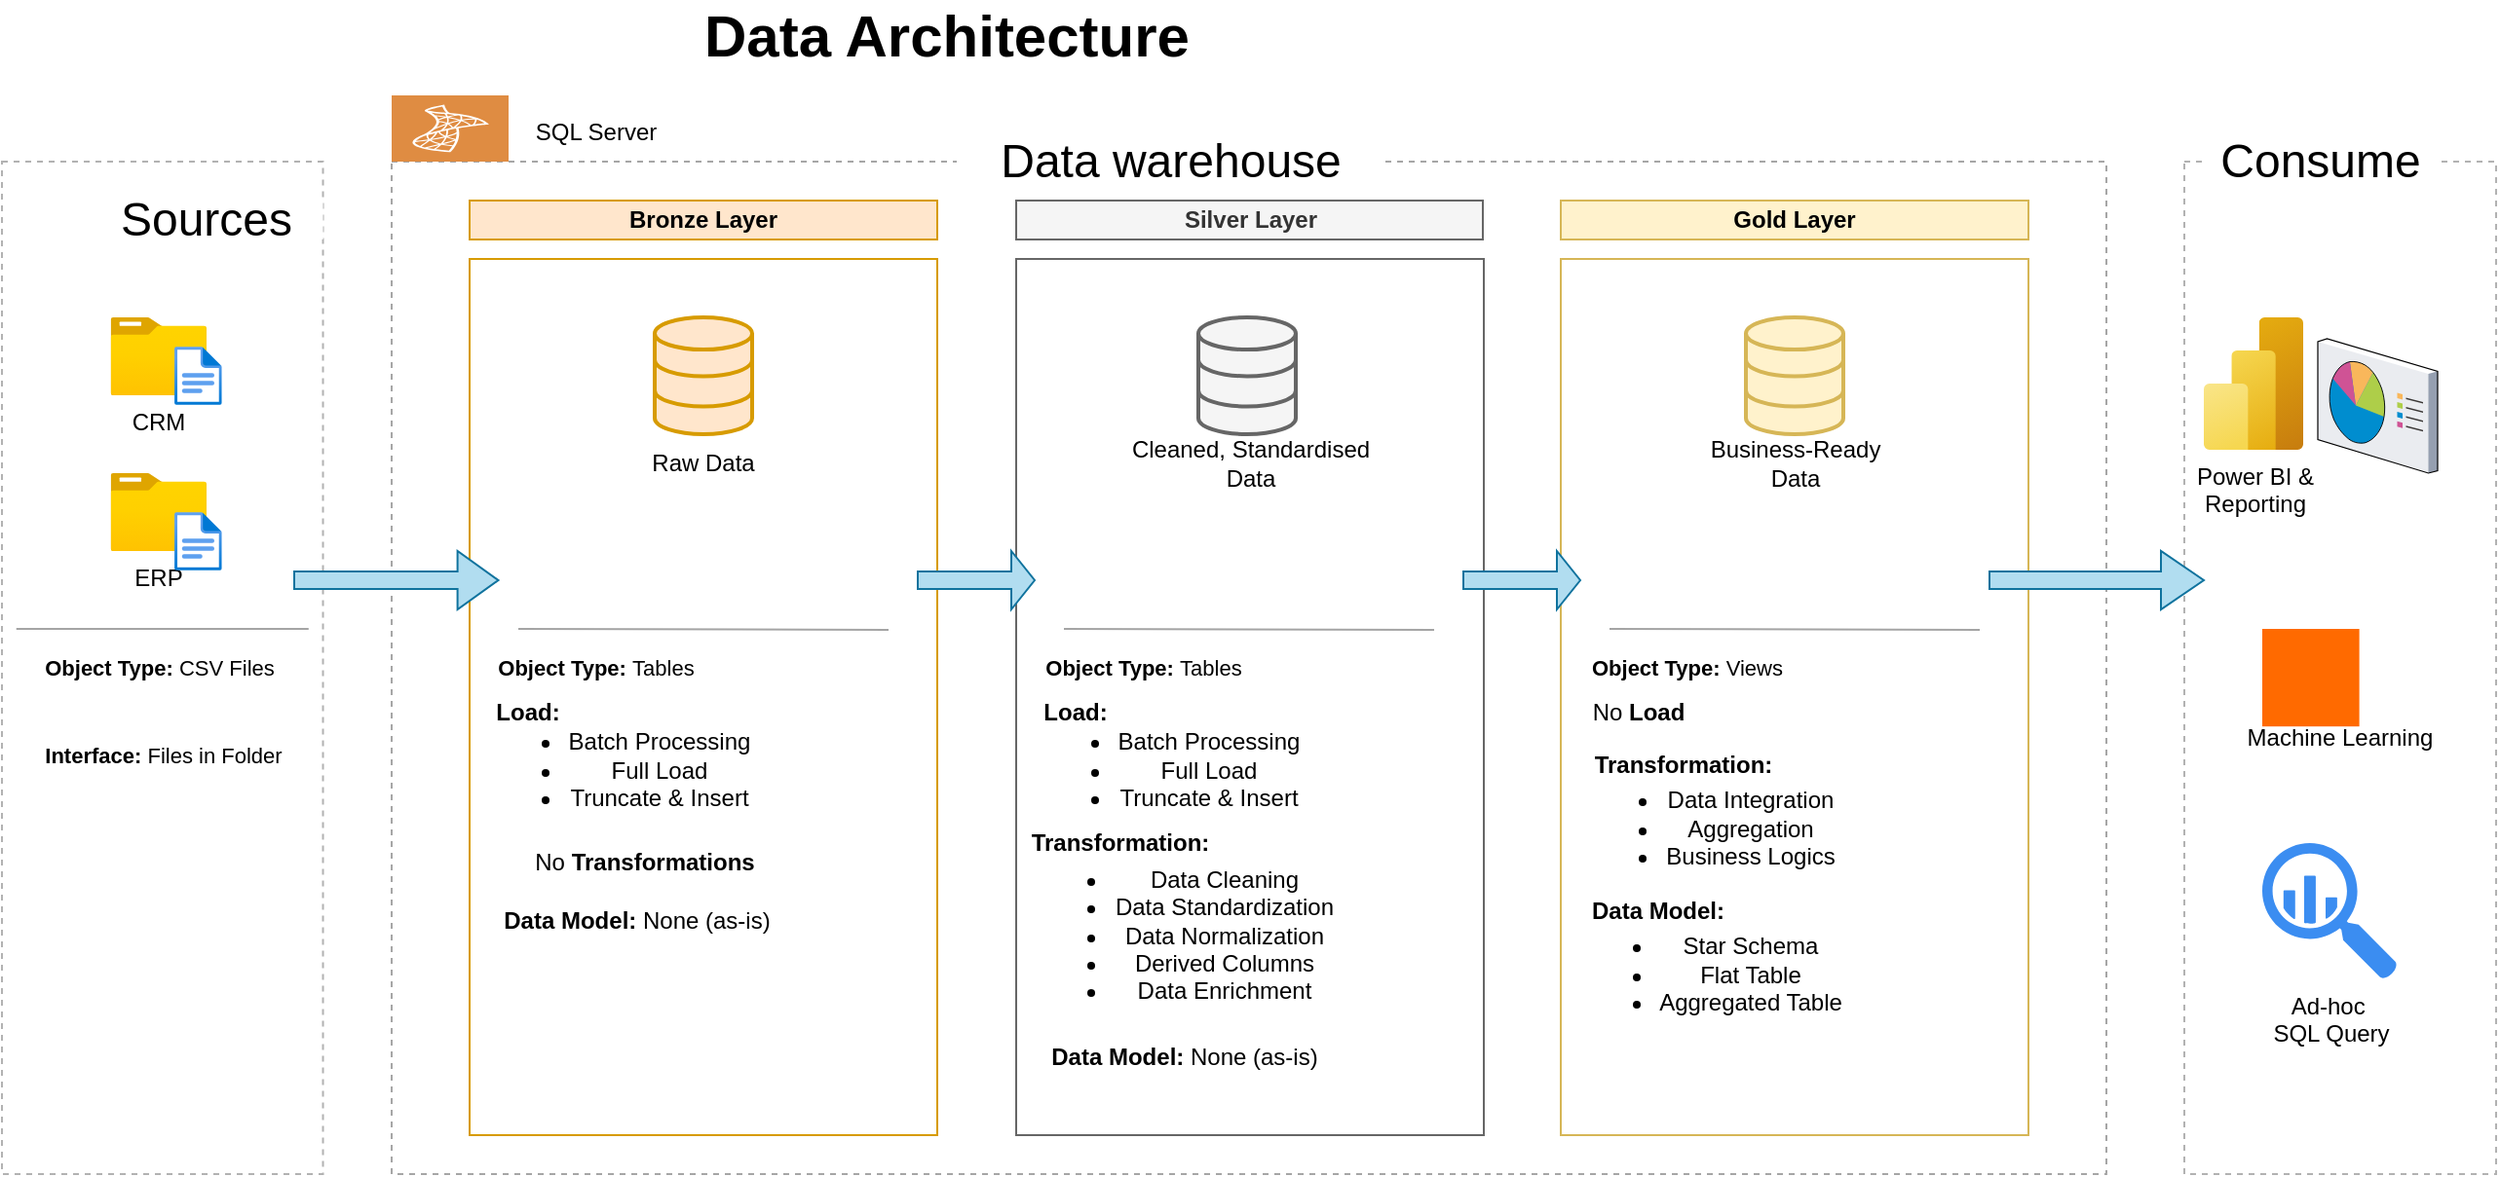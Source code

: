 <mxfile version="28.1.2">
  <diagram name="Page-1" id="1v9y9RYPtQIX7lsZfYlW">
    <mxGraphModel dx="2722" dy="1138" grid="1" gridSize="10" guides="1" tooltips="1" connect="1" arrows="1" fold="1" page="1" pageScale="1" pageWidth="827" pageHeight="1169" math="0" shadow="0">
      <root>
        <mxCell id="0" />
        <mxCell id="1" parent="0" />
        <mxCell id="YyTxWso4TUa3Zfor6lMz-1" value="" style="rounded=0;whiteSpace=wrap;html=1;fillColor=none;dashed=1;strokeColor=#B2B2B2;" parent="1" vertex="1">
          <mxGeometry x="-199.99" y="120" width="164.75" height="520" as="geometry" />
        </mxCell>
        <mxCell id="YyTxWso4TUa3Zfor6lMz-2" value="Sources" style="rounded=0;whiteSpace=wrap;html=1;fontSize=24;strokeColor=none;" parent="1" vertex="1">
          <mxGeometry x="-155.25" y="140" width="120" height="20" as="geometry" />
        </mxCell>
        <mxCell id="YyTxWso4TUa3Zfor6lMz-3" value="" style="rounded=0;whiteSpace=wrap;html=1;fillColor=none;dashed=1;strokeColor=#A6A6A6;" parent="1" vertex="1">
          <mxGeometry y="120" width="880" height="520" as="geometry" />
        </mxCell>
        <mxCell id="YyTxWso4TUa3Zfor6lMz-4" value="&lt;br&gt;&lt;br&gt;&lt;br&gt;&lt;br&gt;&lt;br&gt;Machine Learning" style="rounded=0;whiteSpace=wrap;html=1;fillColor=none;dashed=1;strokeColor=#B2B2B2;" parent="1" vertex="1">
          <mxGeometry x="920" y="120" width="160" height="520" as="geometry" />
        </mxCell>
        <mxCell id="YyTxWso4TUa3Zfor6lMz-5" value="Data warehouse" style="rounded=0;whiteSpace=wrap;html=1;fontSize=24;strokeColor=none;" parent="1" vertex="1">
          <mxGeometry x="290" y="110" width="220" height="20" as="geometry" />
        </mxCell>
        <mxCell id="YyTxWso4TUa3Zfor6lMz-6" value="Consume" style="rounded=0;whiteSpace=wrap;html=1;fontSize=24;strokeColor=none;" parent="1" vertex="1">
          <mxGeometry x="930" y="110" width="120" height="20" as="geometry" />
        </mxCell>
        <mxCell id="YyTxWso4TUa3Zfor6lMz-7" value="&lt;b&gt;Bronze Layer&lt;/b&gt;" style="rounded=0;whiteSpace=wrap;html=1;fillColor=#ffe6cc;strokeColor=#d79b00;" parent="1" vertex="1">
          <mxGeometry x="40" y="140" width="240" height="20" as="geometry" />
        </mxCell>
        <mxCell id="YyTxWso4TUa3Zfor6lMz-8" value="" style="rounded=0;whiteSpace=wrap;html=1;fillColor=none;strokeColor=#d79b00;" parent="1" vertex="1">
          <mxGeometry x="40" y="170" width="240" height="450" as="geometry" />
        </mxCell>
        <mxCell id="YyTxWso4TUa3Zfor6lMz-9" value="&lt;b&gt;Silver Layer&lt;/b&gt;" style="rounded=0;whiteSpace=wrap;html=1;fillColor=#f5f5f5;strokeColor=#666666;fontColor=#333333;" parent="1" vertex="1">
          <mxGeometry x="320.5" y="140" width="239.5" height="20" as="geometry" />
        </mxCell>
        <mxCell id="YyTxWso4TUa3Zfor6lMz-10" value="" style="rounded=0;whiteSpace=wrap;html=1;fillColor=none;strokeColor=#666666;fontColor=#333333;" parent="1" vertex="1">
          <mxGeometry x="320.5" y="170" width="240" height="450" as="geometry" />
        </mxCell>
        <mxCell id="YyTxWso4TUa3Zfor6lMz-11" value="&lt;b&gt;Gold Layer&lt;/b&gt;" style="rounded=0;whiteSpace=wrap;html=1;fillColor=#fff2cc;strokeColor=#d6b656;" parent="1" vertex="1">
          <mxGeometry x="600" y="140" width="240" height="20" as="geometry" />
        </mxCell>
        <mxCell id="YyTxWso4TUa3Zfor6lMz-12" value="" style="rounded=0;whiteSpace=wrap;html=1;fillColor=none;strokeColor=#d6b656;" parent="1" vertex="1">
          <mxGeometry x="600" y="170" width="240" height="450" as="geometry" />
        </mxCell>
        <mxCell id="YyTxWso4TUa3Zfor6lMz-14" value="CRM&lt;div&gt;&lt;br&gt;&lt;/div&gt;" style="image;aspect=fixed;html=1;points=[];align=center;fontSize=12;image=img/lib/azure2/general/Folder_Blank.svg;" parent="1" vertex="1">
          <mxGeometry x="-144.25" y="200" width="49.29" height="40" as="geometry" />
        </mxCell>
        <mxCell id="YyTxWso4TUa3Zfor6lMz-15" value="" style="image;aspect=fixed;html=1;points=[];align=center;fontSize=12;image=img/lib/azure2/general/File.svg;" parent="1" vertex="1">
          <mxGeometry x="-111.48" y="215" width="24.35" height="30" as="geometry" />
        </mxCell>
        <mxCell id="YyTxWso4TUa3Zfor6lMz-16" value="ERP" style="image;aspect=fixed;html=1;points=[];align=center;fontSize=12;image=img/lib/azure2/general/Folder_Blank.svg;" parent="1" vertex="1">
          <mxGeometry x="-144.25" y="280" width="49.29" height="40" as="geometry" />
        </mxCell>
        <mxCell id="YyTxWso4TUa3Zfor6lMz-21" value="" style="image;aspect=fixed;html=1;points=[];align=center;fontSize=12;image=img/lib/azure2/general/File.svg;" parent="1" vertex="1">
          <mxGeometry x="-111.48" y="300" width="24.35" height="30" as="geometry" />
        </mxCell>
        <mxCell id="YyTxWso4TUa3Zfor6lMz-24" value="&lt;font style=&quot;font-size: 11px;&quot;&gt;&lt;b style=&quot;&quot;&gt;Object Type:&lt;/b&gt; CSV Files&lt;/font&gt;" style="text;html=1;align=center;verticalAlign=middle;whiteSpace=wrap;rounded=0;" parent="1" vertex="1">
          <mxGeometry x="-184.36" y="365" width="129.5" height="30" as="geometry" />
        </mxCell>
        <mxCell id="YyTxWso4TUa3Zfor6lMz-25" value="&lt;font style=&quot;font-size: 11px;&quot;&gt;&lt;b style=&quot;&quot;&gt;Interface:&lt;/b&gt; Files in Folder&lt;/font&gt;" style="text;html=1;align=center;verticalAlign=middle;whiteSpace=wrap;rounded=0;" parent="1" vertex="1">
          <mxGeometry x="-182.37" y="410" width="129.5" height="30" as="geometry" />
        </mxCell>
        <mxCell id="YyTxWso4TUa3Zfor6lMz-26" value="" style="html=1;verticalLabelPosition=bottom;align=center;labelBackgroundColor=#ffffff;verticalAlign=top;strokeWidth=2;strokeColor=#d79b00;shadow=0;dashed=0;shape=mxgraph.ios7.icons.data;fillColor=#ffe6cc;" parent="1" vertex="1">
          <mxGeometry x="135" y="200" width="50" height="60" as="geometry" />
        </mxCell>
        <mxCell id="YyTxWso4TUa3Zfor6lMz-27" value="" style="html=1;verticalLabelPosition=bottom;align=center;labelBackgroundColor=#ffffff;verticalAlign=top;strokeWidth=2;strokeColor=#666666;shadow=0;dashed=0;shape=mxgraph.ios7.icons.data;fillColor=#f5f5f5;fontColor=#333333;" parent="1" vertex="1">
          <mxGeometry x="414" y="200" width="50" height="60" as="geometry" />
        </mxCell>
        <mxCell id="YyTxWso4TUa3Zfor6lMz-28" value="" style="html=1;verticalLabelPosition=bottom;align=center;labelBackgroundColor=#ffffff;verticalAlign=top;strokeWidth=2;strokeColor=#d6b656;shadow=0;dashed=0;shape=mxgraph.ios7.icons.data;fillColor=#fff2cc;" parent="1" vertex="1">
          <mxGeometry x="695" y="200" width="50" height="60" as="geometry" />
        </mxCell>
        <mxCell id="YyTxWso4TUa3Zfor6lMz-29" value="" style="shape=singleArrow;whiteSpace=wrap;html=1;fillColor=#b1ddf0;strokeColor=#10739e;" parent="1" vertex="1">
          <mxGeometry x="-50" y="320" width="104.75" height="30" as="geometry" />
        </mxCell>
        <mxCell id="YyTxWso4TUa3Zfor6lMz-30" value="" style="shape=singleArrow;whiteSpace=wrap;html=1;fillColor=#b1ddf0;strokeColor=#10739e;" parent="1" vertex="1">
          <mxGeometry x="270" y="320" width="60" height="30" as="geometry" />
        </mxCell>
        <mxCell id="YyTxWso4TUa3Zfor6lMz-31" value="" style="shape=singleArrow;whiteSpace=wrap;html=1;fillColor=#b1ddf0;strokeColor=#10739e;" parent="1" vertex="1">
          <mxGeometry x="550" y="320" width="60" height="30" as="geometry" />
        </mxCell>
        <mxCell id="YyTxWso4TUa3Zfor6lMz-32" value="" style="shape=singleArrow;whiteSpace=wrap;html=1;fillColor=#b1ddf0;strokeColor=#10739e;" parent="1" vertex="1">
          <mxGeometry x="820" y="320" width="110" height="30" as="geometry" />
        </mxCell>
        <mxCell id="YyTxWso4TUa3Zfor6lMz-33" value="Raw Data" style="text;html=1;align=center;verticalAlign=middle;whiteSpace=wrap;rounded=0;" parent="1" vertex="1">
          <mxGeometry x="130" y="260" width="60" height="30" as="geometry" />
        </mxCell>
        <mxCell id="YyTxWso4TUa3Zfor6lMz-34" value="Cleaned, Standardised Data" style="text;html=1;align=center;verticalAlign=middle;whiteSpace=wrap;rounded=0;" parent="1" vertex="1">
          <mxGeometry x="375.5" y="260" width="130" height="30" as="geometry" />
        </mxCell>
        <mxCell id="YyTxWso4TUa3Zfor6lMz-35" value="Business-Ready Data" style="text;html=1;align=center;verticalAlign=middle;whiteSpace=wrap;rounded=0;" parent="1" vertex="1">
          <mxGeometry x="667.5" y="260" width="105" height="30" as="geometry" />
        </mxCell>
        <mxCell id="YyTxWso4TUa3Zfor6lMz-36" value="&lt;font style=&quot;font-size: 11px;&quot;&gt;&lt;b style=&quot;&quot;&gt;Object Type:&lt;/b&gt;&amp;nbsp;Tables&lt;/font&gt;" style="text;html=1;align=center;verticalAlign=middle;whiteSpace=wrap;rounded=0;" parent="1" vertex="1">
          <mxGeometry x="40" y="365" width="129.5" height="30" as="geometry" />
        </mxCell>
        <mxCell id="9ogJTAAQSPH0AJ43uOVb-1" value="" style="endArrow=none;html=1;rounded=0;strokeColor=#A4A4A4;" edge="1" parent="1">
          <mxGeometry width="50" height="50" relative="1" as="geometry">
            <mxPoint x="-192.62" y="360" as="sourcePoint" />
            <mxPoint x="-42.62" y="360" as="targetPoint" />
          </mxGeometry>
        </mxCell>
        <mxCell id="9ogJTAAQSPH0AJ43uOVb-2" value="" style="endArrow=none;html=1;rounded=0;strokeColor=#A4A4A4;" edge="1" parent="1">
          <mxGeometry width="50" height="50" relative="1" as="geometry">
            <mxPoint x="65" y="360" as="sourcePoint" />
            <mxPoint x="255" y="360.5" as="targetPoint" />
          </mxGeometry>
        </mxCell>
        <mxCell id="9ogJTAAQSPH0AJ43uOVb-7" value="" style="endArrow=none;html=1;rounded=0;strokeColor=#A4A4A4;" edge="1" parent="1">
          <mxGeometry width="50" height="50" relative="1" as="geometry">
            <mxPoint x="345" y="360" as="sourcePoint" />
            <mxPoint x="535" y="360.5" as="targetPoint" />
          </mxGeometry>
        </mxCell>
        <mxCell id="9ogJTAAQSPH0AJ43uOVb-8" value="" style="endArrow=none;html=1;rounded=0;strokeColor=#A4A4A4;" edge="1" parent="1">
          <mxGeometry width="50" height="50" relative="1" as="geometry">
            <mxPoint x="625" y="360" as="sourcePoint" />
            <mxPoint x="815" y="360.5" as="targetPoint" />
          </mxGeometry>
        </mxCell>
        <mxCell id="9ogJTAAQSPH0AJ43uOVb-9" value="&lt;font style=&quot;font-size: 11px;&quot;&gt;&lt;b style=&quot;&quot;&gt;Object Type:&lt;/b&gt;&amp;nbsp;Tables&lt;/font&gt;" style="text;html=1;align=center;verticalAlign=middle;whiteSpace=wrap;rounded=0;" vertex="1" parent="1">
          <mxGeometry x="320.5" y="365" width="129.5" height="30" as="geometry" />
        </mxCell>
        <mxCell id="9ogJTAAQSPH0AJ43uOVb-10" value="&lt;font style=&quot;font-size: 11px;&quot;&gt;&lt;b style=&quot;&quot;&gt;Object Type:&lt;/b&gt;&amp;nbsp;Views&lt;/font&gt;" style="text;html=1;align=center;verticalAlign=middle;whiteSpace=wrap;rounded=0;" vertex="1" parent="1">
          <mxGeometry x="600" y="365" width="129.5" height="30" as="geometry" />
        </mxCell>
        <mxCell id="9ogJTAAQSPH0AJ43uOVb-11" value="&amp;nbsp;&lt;br&gt;&lt;ul&gt;&lt;li&gt;Batch Processing&lt;/li&gt;&lt;li&gt;Full Load&lt;/li&gt;&lt;li&gt;Truncate &amp;amp; Insert&lt;/li&gt;&lt;/ul&gt;" style="text;html=1;align=center;verticalAlign=middle;whiteSpace=wrap;rounded=0;" vertex="1" parent="1">
          <mxGeometry x="40" y="410" width="155.25" height="30" as="geometry" />
        </mxCell>
        <mxCell id="9ogJTAAQSPH0AJ43uOVb-12" value="&lt;b&gt;Load:&lt;/b&gt;" style="text;html=1;align=center;verticalAlign=middle;whiteSpace=wrap;rounded=0;" vertex="1" parent="1">
          <mxGeometry x="40" y="395" width="60" height="15" as="geometry" />
        </mxCell>
        <mxCell id="9ogJTAAQSPH0AJ43uOVb-13" value="No &lt;b&gt;Transformations&lt;/b&gt;" style="text;html=1;align=center;verticalAlign=middle;whiteSpace=wrap;rounded=0;" vertex="1" parent="1">
          <mxGeometry x="70" y="470" width="120" height="20" as="geometry" />
        </mxCell>
        <mxCell id="9ogJTAAQSPH0AJ43uOVb-14" value="&lt;b&gt;Load:&lt;/b&gt;" style="text;html=1;align=center;verticalAlign=middle;whiteSpace=wrap;rounded=0;" vertex="1" parent="1">
          <mxGeometry x="320.5" y="395" width="60" height="15" as="geometry" />
        </mxCell>
        <mxCell id="9ogJTAAQSPH0AJ43uOVb-15" value="&lt;b&gt;Transformation:&lt;/b&gt;" style="text;html=1;align=center;verticalAlign=middle;whiteSpace=wrap;rounded=0;" vertex="1" parent="1">
          <mxGeometry x="320.5" y="460" width="106" height="20" as="geometry" />
        </mxCell>
        <mxCell id="9ogJTAAQSPH0AJ43uOVb-16" value="No &lt;b&gt;Load&lt;/b&gt;" style="text;html=1;align=center;verticalAlign=middle;whiteSpace=wrap;rounded=0;" vertex="1" parent="1">
          <mxGeometry x="610" y="395" width="60" height="15" as="geometry" />
        </mxCell>
        <mxCell id="9ogJTAAQSPH0AJ43uOVb-17" value="&lt;b&gt;Data Model:&lt;/b&gt;" style="text;html=1;align=center;verticalAlign=middle;whiteSpace=wrap;rounded=0;" vertex="1" parent="1">
          <mxGeometry x="610" y="495" width="80" height="20" as="geometry" />
        </mxCell>
        <mxCell id="9ogJTAAQSPH0AJ43uOVb-19" value="&amp;nbsp;&lt;br&gt;&lt;ul&gt;&lt;li&gt;Batch Processing&lt;/li&gt;&lt;li&gt;Full Load&lt;/li&gt;&lt;li&gt;Truncate &amp;amp; Insert&lt;/li&gt;&lt;/ul&gt;" style="text;html=1;align=center;verticalAlign=middle;whiteSpace=wrap;rounded=0;" vertex="1" parent="1">
          <mxGeometry x="322.37" y="410" width="155.25" height="30" as="geometry" />
        </mxCell>
        <mxCell id="9ogJTAAQSPH0AJ43uOVb-20" value="&amp;nbsp;&lt;br&gt;&lt;ul&gt;&lt;li&gt;Data Cleaning&lt;/li&gt;&lt;li&gt;Data Standardization&lt;/li&gt;&lt;li&gt;Data Normalization&lt;/li&gt;&lt;li&gt;Derived Columns&lt;/li&gt;&lt;li&gt;Data Enrichment&lt;/li&gt;&lt;/ul&gt;" style="text;html=1;align=center;verticalAlign=middle;whiteSpace=wrap;rounded=0;" vertex="1" parent="1">
          <mxGeometry x="330" y="495" width="155.25" height="30" as="geometry" />
        </mxCell>
        <mxCell id="9ogJTAAQSPH0AJ43uOVb-21" value="&amp;nbsp;&lt;br&gt;&lt;ul&gt;&lt;li&gt;Data Integration&lt;/li&gt;&lt;li&gt;Aggregation&lt;/li&gt;&lt;li&gt;Business Logics&lt;/li&gt;&lt;/ul&gt;" style="text;html=1;align=center;verticalAlign=middle;whiteSpace=wrap;rounded=0;" vertex="1" parent="1">
          <mxGeometry x="600" y="440" width="155.25" height="30" as="geometry" />
        </mxCell>
        <mxCell id="9ogJTAAQSPH0AJ43uOVb-22" value="&amp;nbsp;&lt;br&gt;&lt;ul&gt;&lt;li&gt;Star Schema&lt;/li&gt;&lt;li&gt;Flat Table&lt;/li&gt;&lt;li&gt;Aggregated Table&lt;/li&gt;&lt;/ul&gt;" style="text;html=1;align=center;verticalAlign=middle;whiteSpace=wrap;rounded=0;" vertex="1" parent="1">
          <mxGeometry x="600" y="515" width="155.25" height="30" as="geometry" />
        </mxCell>
        <mxCell id="9ogJTAAQSPH0AJ43uOVb-23" value="&lt;b&gt;Data Model:&lt;/b&gt; None (as-is)" style="text;html=1;align=center;verticalAlign=middle;whiteSpace=wrap;rounded=0;" vertex="1" parent="1">
          <mxGeometry x="40" y="500" width="172.37" height="20" as="geometry" />
        </mxCell>
        <mxCell id="9ogJTAAQSPH0AJ43uOVb-24" value="&lt;b&gt;Data Model:&lt;/b&gt; None (as-is)" style="text;html=1;align=center;verticalAlign=middle;whiteSpace=wrap;rounded=0;" vertex="1" parent="1">
          <mxGeometry x="320.5" y="570" width="172.37" height="20" as="geometry" />
        </mxCell>
        <mxCell id="9ogJTAAQSPH0AJ43uOVb-25" value="&lt;b&gt;Transformation:&lt;/b&gt;" style="text;html=1;align=center;verticalAlign=middle;whiteSpace=wrap;rounded=0;" vertex="1" parent="1">
          <mxGeometry x="610" y="420" width="106" height="20" as="geometry" />
        </mxCell>
        <mxCell id="9ogJTAAQSPH0AJ43uOVb-26" value="Power BI &amp;amp;&lt;br&gt;Reporting&lt;div&gt;&lt;br&gt;&lt;/div&gt;" style="image;aspect=fixed;html=1;points=[];align=center;fontSize=12;image=img/lib/azure2/analytics/Power_BI_Embedded.svg;" vertex="1" parent="1">
          <mxGeometry x="930" y="200" width="51" height="68" as="geometry" />
        </mxCell>
        <mxCell id="9ogJTAAQSPH0AJ43uOVb-27" value="" style="points=[];aspect=fixed;html=1;align=center;shadow=0;dashed=0;fillColor=#FF6A00;strokeColor=none;shape=mxgraph.alibaba_cloud.machine_learning;" vertex="1" parent="1">
          <mxGeometry x="960" y="360" width="49.8" height="50.1" as="geometry" />
        </mxCell>
        <mxCell id="9ogJTAAQSPH0AJ43uOVb-28" value="Ad-hoc&amp;nbsp;&lt;br&gt;SQL Query" style="sketch=0;html=1;aspect=fixed;strokeColor=none;shadow=0;fillColor=#3B8DF1;verticalAlign=top;labelPosition=center;verticalLabelPosition=bottom;shape=mxgraph.gcp2.big_query" vertex="1" parent="1">
          <mxGeometry x="960" y="470" width="69.3" height="70" as="geometry" />
        </mxCell>
        <mxCell id="9ogJTAAQSPH0AJ43uOVb-29" value="" style="verticalLabelPosition=bottom;sketch=0;aspect=fixed;html=1;verticalAlign=top;strokeColor=none;align=center;outlineConnect=0;shape=mxgraph.citrix.reporting;" vertex="1" parent="1">
          <mxGeometry x="988.5" y="211" width="61.5" height="69" as="geometry" />
        </mxCell>
        <mxCell id="9ogJTAAQSPH0AJ43uOVb-31" value="" style="sketch=0;pointerEvents=1;shadow=0;dashed=0;html=1;strokeColor=none;fillColor=#DF8C42;labelPosition=center;verticalLabelPosition=bottom;verticalAlign=top;align=center;outlineConnect=0;shape=mxgraph.veeam2.microsoft_sql;" vertex="1" parent="1">
          <mxGeometry y="86" width="60" height="34" as="geometry" />
        </mxCell>
        <mxCell id="9ogJTAAQSPH0AJ43uOVb-32" value="SQL Server" style="text;html=1;align=center;verticalAlign=middle;whiteSpace=wrap;rounded=0;" vertex="1" parent="1">
          <mxGeometry x="60" y="90" width="90" height="30" as="geometry" />
        </mxCell>
        <mxCell id="9ogJTAAQSPH0AJ43uOVb-33" value="&lt;font style=&quot;font-size: 30px;&quot;&gt;&lt;b&gt;Data Architecture&lt;/b&gt;&lt;/font&gt;" style="text;html=1;align=center;verticalAlign=middle;whiteSpace=wrap;rounded=0;" vertex="1" parent="1">
          <mxGeometry x="130" y="40" width="310" height="30" as="geometry" />
        </mxCell>
      </root>
    </mxGraphModel>
  </diagram>
</mxfile>
